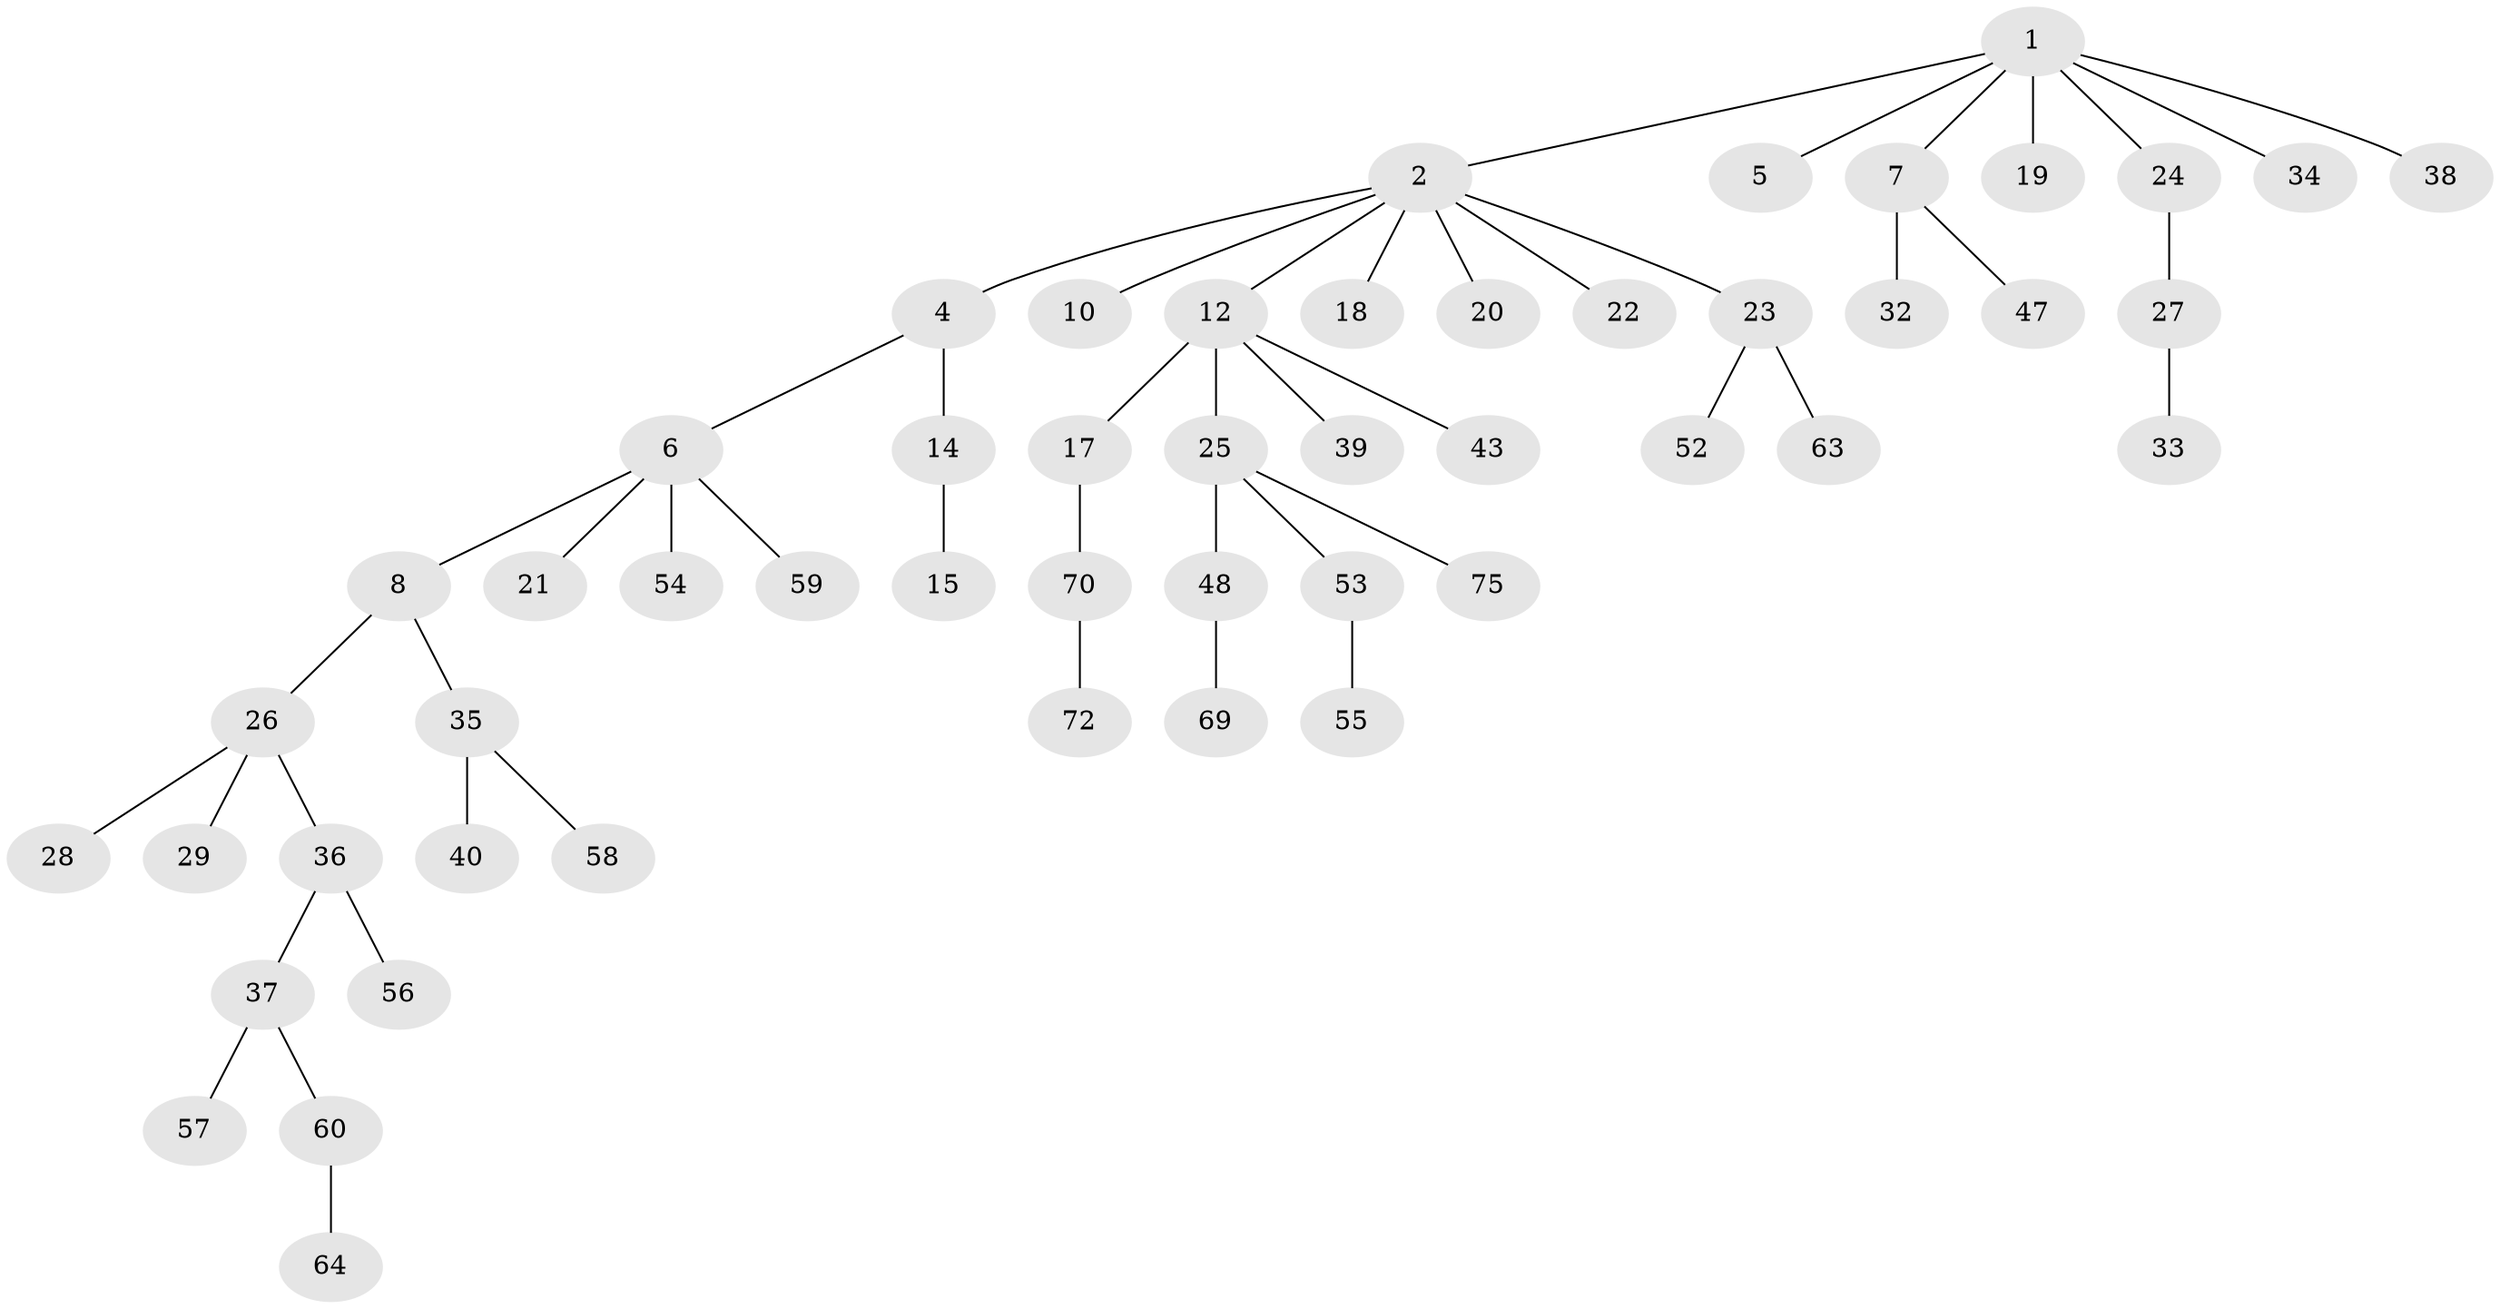 // Generated by graph-tools (version 1.1) at 2025/52/02/27/25 19:52:12]
// undirected, 51 vertices, 50 edges
graph export_dot {
graph [start="1"]
  node [color=gray90,style=filled];
  1 [super="+3"];
  2 [super="+11"];
  4 [super="+41"];
  5;
  6 [super="+9"];
  7 [super="+16"];
  8;
  10 [super="+51"];
  12 [super="+13"];
  14 [super="+61"];
  15;
  17 [super="+68"];
  18;
  19;
  20;
  21;
  22 [super="+30"];
  23 [super="+46"];
  24;
  25 [super="+42"];
  26 [super="+31"];
  27;
  28;
  29;
  32;
  33 [super="+74"];
  34 [super="+71"];
  35 [super="+44"];
  36 [super="+49"];
  37 [super="+45"];
  38 [super="+50"];
  39 [super="+65"];
  40;
  43;
  47;
  48 [super="+62"];
  52;
  53;
  54 [super="+66"];
  55 [super="+73"];
  56 [super="+76"];
  57;
  58;
  59;
  60;
  63;
  64 [super="+67"];
  69;
  70;
  72;
  75;
  1 -- 2;
  1 -- 24;
  1 -- 34;
  1 -- 19;
  1 -- 5;
  1 -- 38;
  1 -- 7;
  2 -- 4;
  2 -- 10;
  2 -- 18;
  2 -- 22;
  2 -- 12;
  2 -- 20;
  2 -- 23;
  4 -- 6;
  4 -- 14;
  6 -- 8;
  6 -- 21;
  6 -- 54;
  6 -- 59;
  7 -- 32;
  7 -- 47;
  8 -- 26;
  8 -- 35;
  12 -- 39;
  12 -- 17;
  12 -- 43;
  12 -- 25;
  14 -- 15;
  17 -- 70;
  23 -- 52;
  23 -- 63;
  24 -- 27;
  25 -- 48;
  25 -- 53;
  25 -- 75;
  26 -- 28;
  26 -- 29;
  26 -- 36;
  27 -- 33;
  35 -- 40;
  35 -- 58;
  36 -- 37;
  36 -- 56;
  37 -- 57;
  37 -- 60;
  48 -- 69;
  53 -- 55;
  60 -- 64;
  70 -- 72;
}
